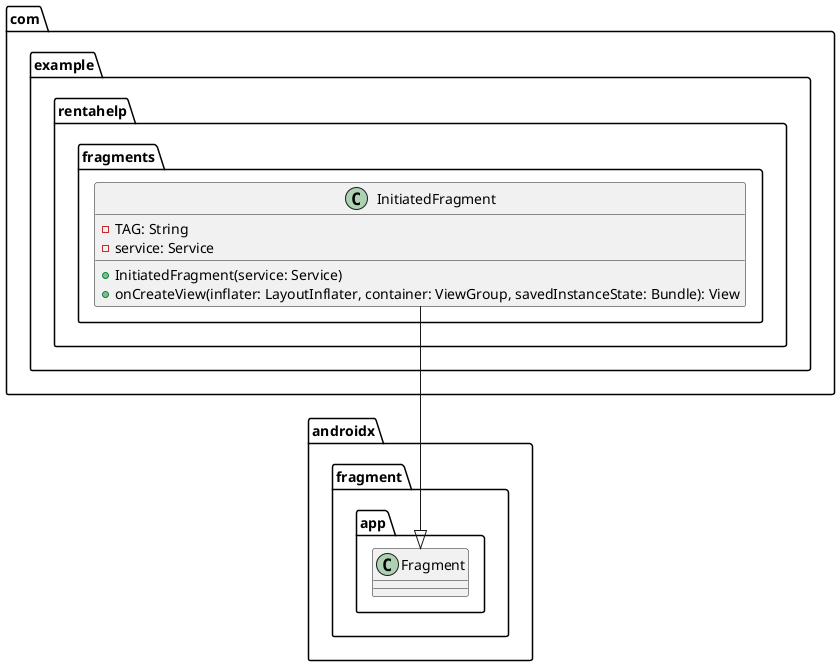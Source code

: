 @startuml

package com.example.rentahelp.fragments {
    class InitiatedFragment {
        - TAG: String
        - service: Service
        + InitiatedFragment(service: Service)
        + onCreateView(inflater: LayoutInflater, container: ViewGroup, savedInstanceState: Bundle): View
    }
}

com.example.rentahelp.fragments.InitiatedFragment --|> androidx.fragment.app.Fragment

@enduml
